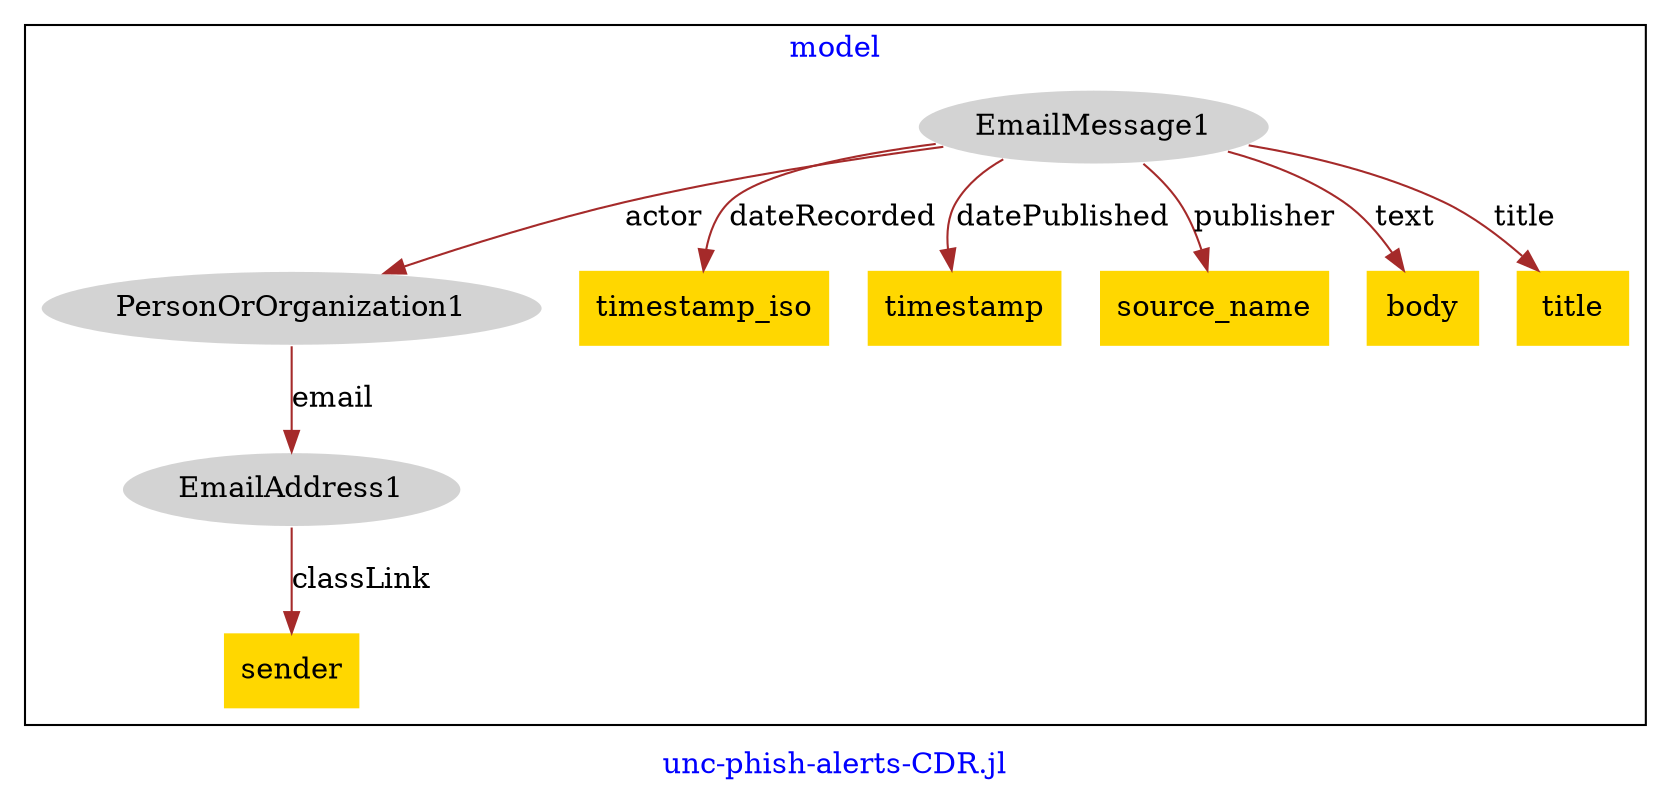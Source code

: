 digraph n0 {
fontcolor="blue"
remincross="true"
label="unc-phish-alerts-CDR.jl"
subgraph cluster {
label="model"
n2[style="filled",color="white",fillcolor="lightgray",label="EmailAddress1"];
n3[shape="plaintext",style="filled",fillcolor="gold",label="sender"];
n4[style="filled",color="white",fillcolor="lightgray",label="PersonOrOrganization1"];
n5[style="filled",color="white",fillcolor="lightgray",label="EmailMessage1"];
n6[shape="plaintext",style="filled",fillcolor="gold",label="timestamp_iso"];
n7[shape="plaintext",style="filled",fillcolor="gold",label="timestamp"];
n8[shape="plaintext",style="filled",fillcolor="gold",label="source_name"];
n9[shape="plaintext",style="filled",fillcolor="gold",label="body"];
n10[shape="plaintext",style="filled",fillcolor="gold",label="title"];
}
n2 -> n3[color="brown",fontcolor="black",label="classLink"]
n4 -> n2[color="brown",fontcolor="black",label="email"]
n5 -> n6[color="brown",fontcolor="black",label="dateRecorded"]
n5 -> n4[color="brown",fontcolor="black",label="actor"]
n5 -> n7[color="brown",fontcolor="black",label="datePublished"]
n5 -> n8[color="brown",fontcolor="black",label="publisher"]
n5 -> n9[color="brown",fontcolor="black",label="text"]
n5 -> n10[color="brown",fontcolor="black",label="title"]
}
